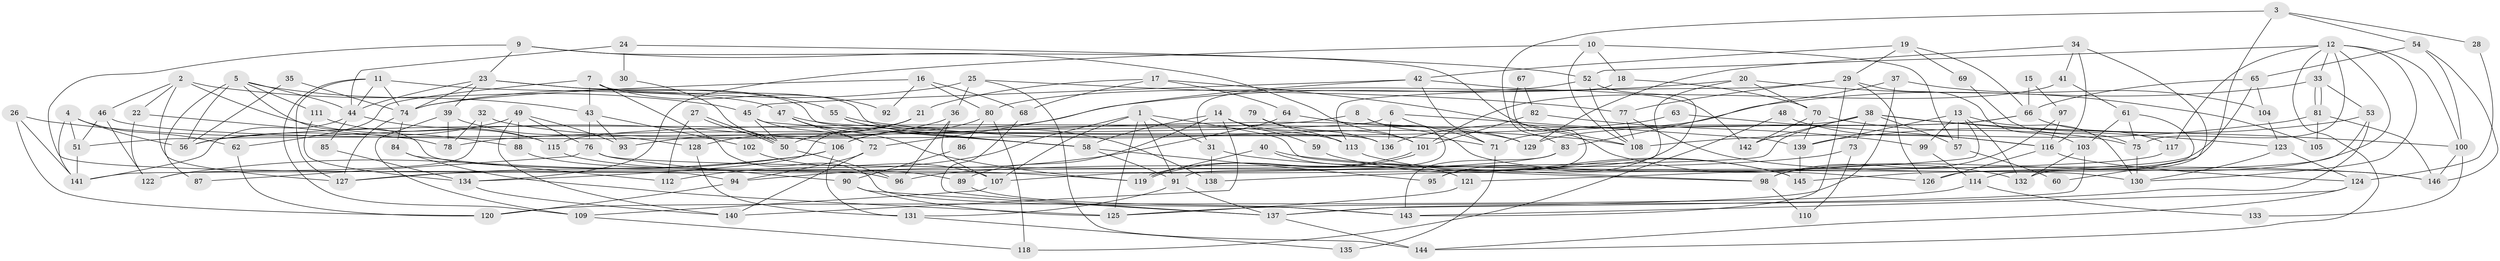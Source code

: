 // coarse degree distribution, {7: 0.0958904109589041, 11: 0.0136986301369863, 5: 0.1232876712328767, 3: 0.1506849315068493, 9: 0.0410958904109589, 4: 0.1643835616438356, 18: 0.0136986301369863, 16: 0.0136986301369863, 8: 0.0547945205479452, 6: 0.1232876712328767, 10: 0.0136986301369863, 2: 0.1506849315068493, 13: 0.0273972602739726, 15: 0.0136986301369863}
// Generated by graph-tools (version 1.1) at 2025/51/03/04/25 22:51:10]
// undirected, 146 vertices, 292 edges
graph export_dot {
  node [color=gray90,style=filled];
  1;
  2;
  3;
  4;
  5;
  6;
  7;
  8;
  9;
  10;
  11;
  12;
  13;
  14;
  15;
  16;
  17;
  18;
  19;
  20;
  21;
  22;
  23;
  24;
  25;
  26;
  27;
  28;
  29;
  30;
  31;
  32;
  33;
  34;
  35;
  36;
  37;
  38;
  39;
  40;
  41;
  42;
  43;
  44;
  45;
  46;
  47;
  48;
  49;
  50;
  51;
  52;
  53;
  54;
  55;
  56;
  57;
  58;
  59;
  60;
  61;
  62;
  63;
  64;
  65;
  66;
  67;
  68;
  69;
  70;
  71;
  72;
  73;
  74;
  75;
  76;
  77;
  78;
  79;
  80;
  81;
  82;
  83;
  84;
  85;
  86;
  87;
  88;
  89;
  90;
  91;
  92;
  93;
  94;
  95;
  96;
  97;
  98;
  99;
  100;
  101;
  102;
  103;
  104;
  105;
  106;
  107;
  108;
  109;
  110;
  111;
  112;
  113;
  114;
  115;
  116;
  117;
  118;
  119;
  120;
  121;
  122;
  123;
  124;
  125;
  126;
  127;
  128;
  129;
  130;
  131;
  132;
  133;
  134;
  135;
  136;
  137;
  138;
  139;
  140;
  141;
  142;
  143;
  144;
  145;
  146;
  1 -- 31;
  1 -- 125;
  1 -- 91;
  1 -- 98;
  1 -- 107;
  1 -- 112;
  2 -- 127;
  2 -- 45;
  2 -- 22;
  2 -- 46;
  2 -- 88;
  3 -- 132;
  3 -- 83;
  3 -- 28;
  3 -- 54;
  4 -- 141;
  4 -- 51;
  4 -- 56;
  4 -- 62;
  5 -- 44;
  5 -- 56;
  5 -- 43;
  5 -- 87;
  5 -- 96;
  5 -- 111;
  6 -- 71;
  6 -- 139;
  6 -- 51;
  6 -- 136;
  7 -- 136;
  7 -- 43;
  7 -- 62;
  7 -- 92;
  7 -- 143;
  8 -- 91;
  8 -- 126;
  8 -- 56;
  9 -- 94;
  9 -- 23;
  9 -- 101;
  9 -- 132;
  10 -- 57;
  10 -- 134;
  10 -- 18;
  10 -- 108;
  11 -- 44;
  11 -- 47;
  11 -- 74;
  11 -- 109;
  11 -- 127;
  12 -- 144;
  12 -- 130;
  12 -- 33;
  12 -- 52;
  12 -- 75;
  12 -- 98;
  12 -- 100;
  12 -- 117;
  13 -- 139;
  13 -- 132;
  13 -- 57;
  13 -- 99;
  13 -- 121;
  13 -- 130;
  14 -- 140;
  14 -- 136;
  14 -- 58;
  14 -- 59;
  14 -- 89;
  15 -- 66;
  15 -- 97;
  16 -- 68;
  16 -- 74;
  16 -- 80;
  16 -- 92;
  17 -- 108;
  17 -- 64;
  17 -- 21;
  17 -- 68;
  18 -- 70;
  18 -- 31;
  19 -- 42;
  19 -- 29;
  19 -- 66;
  19 -- 69;
  20 -- 106;
  20 -- 107;
  20 -- 70;
  20 -- 105;
  21 -- 50;
  21 -- 128;
  21 -- 134;
  22 -- 122;
  22 -- 78;
  23 -- 39;
  23 -- 55;
  23 -- 44;
  23 -- 58;
  23 -- 74;
  24 -- 52;
  24 -- 44;
  24 -- 30;
  25 -- 74;
  25 -- 77;
  25 -- 36;
  25 -- 144;
  26 -- 141;
  26 -- 106;
  26 -- 120;
  27 -- 50;
  27 -- 50;
  27 -- 112;
  28 -- 124;
  29 -- 77;
  29 -- 143;
  29 -- 103;
  29 -- 113;
  29 -- 126;
  30 -- 50;
  31 -- 98;
  31 -- 138;
  32 -- 122;
  32 -- 78;
  32 -- 129;
  33 -- 81;
  33 -- 81;
  33 -- 53;
  33 -- 136;
  34 -- 129;
  34 -- 41;
  34 -- 60;
  34 -- 116;
  35 -- 56;
  35 -- 74;
  36 -- 93;
  36 -- 96;
  36 -- 107;
  37 -- 83;
  37 -- 137;
  37 -- 104;
  38 -- 115;
  38 -- 100;
  38 -- 57;
  38 -- 73;
  38 -- 123;
  38 -- 141;
  38 -- 142;
  39 -- 109;
  39 -- 128;
  39 -- 78;
  40 -- 121;
  40 -- 146;
  40 -- 119;
  41 -- 101;
  41 -- 61;
  42 -- 142;
  42 -- 45;
  42 -- 71;
  42 -- 72;
  43 -- 76;
  43 -- 93;
  43 -- 102;
  44 -- 141;
  44 -- 85;
  44 -- 115;
  45 -- 50;
  45 -- 58;
  45 -- 72;
  46 -- 71;
  46 -- 51;
  46 -- 122;
  47 -- 72;
  47 -- 119;
  47 -- 113;
  48 -- 118;
  48 -- 116;
  49 -- 56;
  49 -- 140;
  49 -- 76;
  49 -- 88;
  49 -- 93;
  50 -- 96;
  51 -- 141;
  52 -- 108;
  52 -- 80;
  52 -- 95;
  53 -- 126;
  53 -- 125;
  53 -- 139;
  54 -- 100;
  54 -- 65;
  54 -- 146;
  55 -- 138;
  55 -- 58;
  55 -- 108;
  57 -- 60;
  58 -- 91;
  58 -- 95;
  59 -- 145;
  61 -- 103;
  61 -- 75;
  61 -- 114;
  62 -- 120;
  63 -- 116;
  63 -- 78;
  64 -- 129;
  64 -- 94;
  65 -- 145;
  65 -- 66;
  65 -- 104;
  66 -- 71;
  66 -- 117;
  66 -- 129;
  67 -- 95;
  67 -- 82;
  68 -- 137;
  69 -- 75;
  70 -- 75;
  70 -- 139;
  70 -- 142;
  71 -- 135;
  72 -- 94;
  72 -- 140;
  73 -- 96;
  73 -- 110;
  74 -- 84;
  74 -- 127;
  75 -- 130;
  76 -- 130;
  76 -- 87;
  76 -- 90;
  77 -- 108;
  77 -- 146;
  79 -- 113;
  79 -- 101;
  80 -- 86;
  80 -- 106;
  80 -- 118;
  81 -- 108;
  81 -- 105;
  81 -- 146;
  82 -- 99;
  82 -- 101;
  83 -- 127;
  83 -- 143;
  84 -- 125;
  84 -- 112;
  85 -- 134;
  86 -- 90;
  88 -- 89;
  89 -- 143;
  90 -- 137;
  90 -- 125;
  91 -- 131;
  91 -- 137;
  94 -- 120;
  97 -- 116;
  97 -- 98;
  98 -- 110;
  99 -- 114;
  100 -- 146;
  100 -- 133;
  101 -- 119;
  101 -- 119;
  102 -- 107;
  103 -- 137;
  103 -- 132;
  104 -- 123;
  106 -- 127;
  106 -- 122;
  106 -- 131;
  107 -- 109;
  109 -- 118;
  111 -- 115;
  111 -- 134;
  113 -- 145;
  114 -- 120;
  114 -- 133;
  115 -- 119;
  116 -- 124;
  116 -- 126;
  117 -- 138;
  121 -- 125;
  123 -- 124;
  123 -- 130;
  124 -- 143;
  124 -- 144;
  128 -- 131;
  131 -- 135;
  134 -- 140;
  137 -- 144;
  139 -- 145;
}
